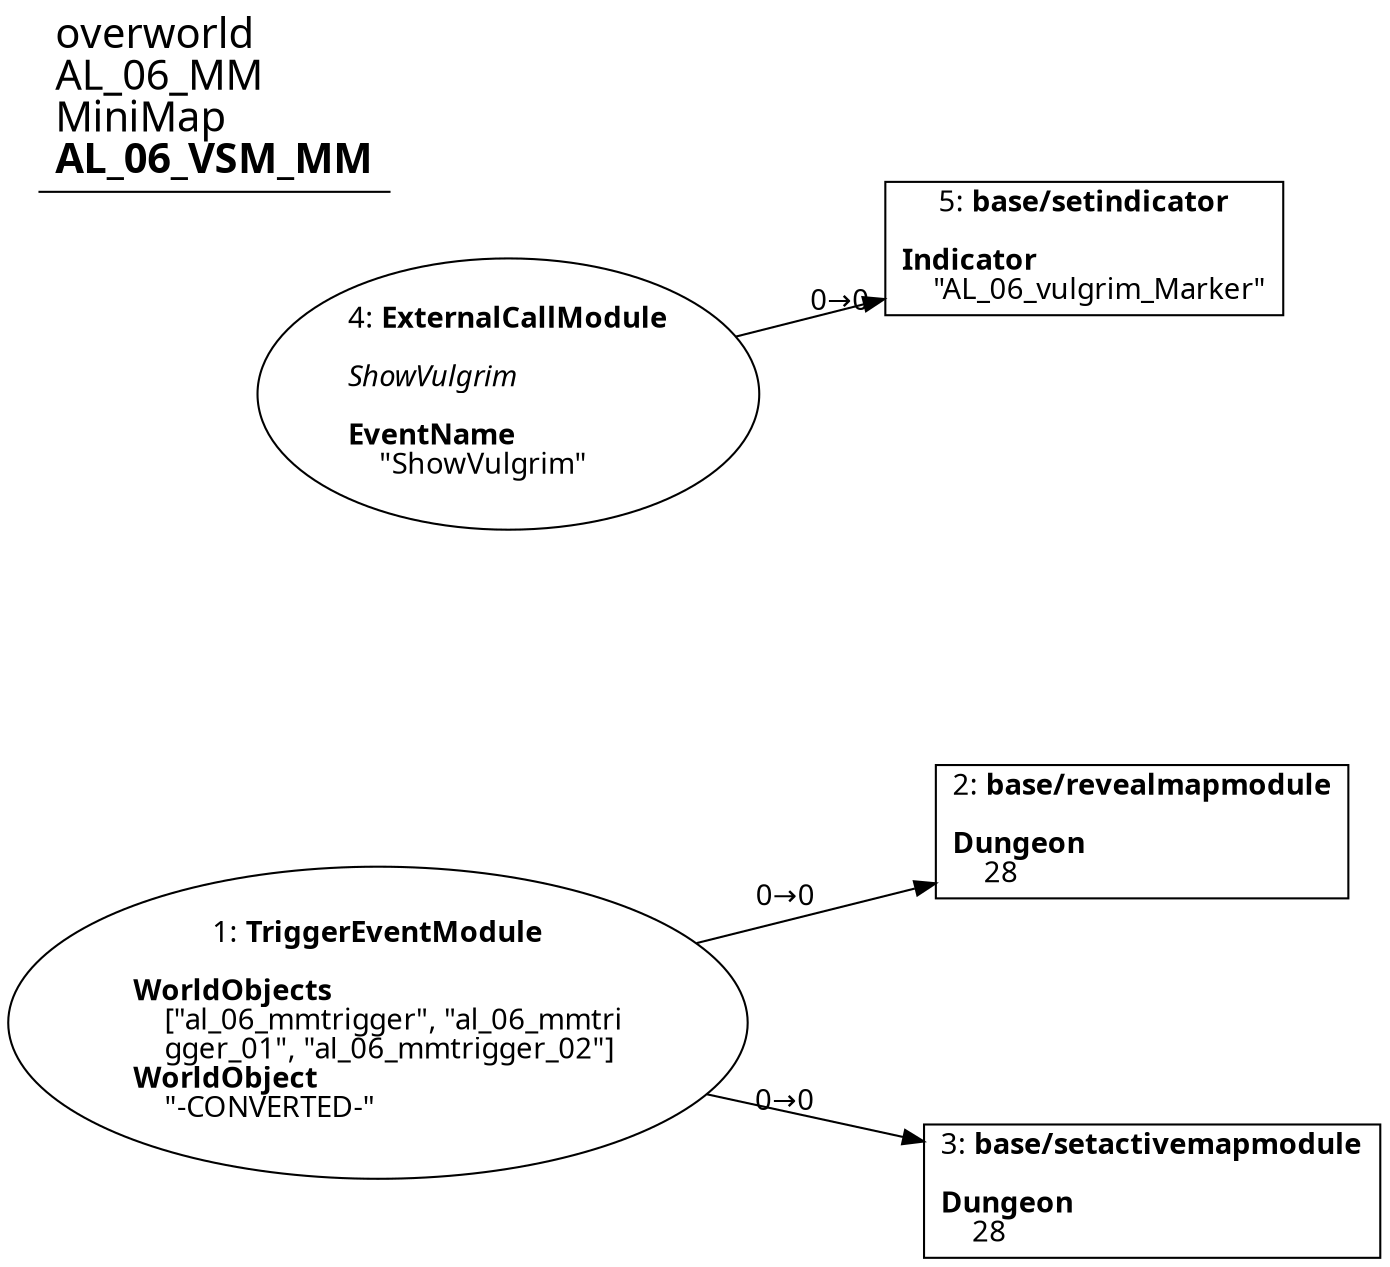 digraph {
    layout = fdp;
    overlap = prism;
    sep = "+16";
    splines = spline;

    node [ shape = box ];

    graph [ fontname = "Segoe UI" ];
    node [ fontname = "Segoe UI" ];
    edge [ fontname = "Segoe UI" ];

    1 [ label = <1: <b>TriggerEventModule</b><br/><br/><b>WorldObjects</b><br align="left"/>    [&quot;al_06_mmtrigger&quot;, &quot;al_06_mmtri<br align="left"/>    gger_01&quot;, &quot;al_06_mmtrigger_02&quot;]<br align="left"/><b>WorldObject</b><br align="left"/>    &quot;-CONVERTED-&quot;<br align="left"/>> ];
    1 [ shape = oval ]
    1 [ pos = "0.27800003,-0.23200001!" ];
    1 -> 2 [ label = "0→0" ];
    1 -> 3 [ label = "0→0" ];

    2 [ label = <2: <b>base/revealmapmodule</b><br/><br/><b>Dungeon</b><br align="left"/>    28<br align="left"/>> ];
    2 [ pos = "0.582,-0.156!" ];

    3 [ label = <3: <b>base/setactivemapmodule</b><br/><br/><b>Dungeon</b><br align="left"/>    28<br align="left"/>> ];
    3 [ pos = "0.586,-0.29900002!" ];

    4 [ label = <4: <b>ExternalCallModule</b><br/><br/><i>ShowVulgrim<br align="left"/></i><br align="left"/><b>EventName</b><br align="left"/>    &quot;ShowVulgrim&quot;<br align="left"/>> ];
    4 [ shape = oval ]
    4 [ pos = "0.272,0.076000005!" ];
    4 -> 5 [ label = "0→0" ];

    5 [ label = <5: <b>base/setindicator</b><br/><br/><b>Indicator</b><br align="left"/>    &quot;AL_06_vulgrim_Marker&quot;<br align="left"/>> ];
    5 [ pos = "0.559,0.076000005!" ];

    title [ pos = "0.27100003,0.07700001!" ];
    title [ shape = underline ];
    title [ label = <<font point-size="20">overworld<br align="left"/>AL_06_MM<br align="left"/>MiniMap<br align="left"/><b>AL_06_VSM_MM</b><br align="left"/></font>> ];
}
